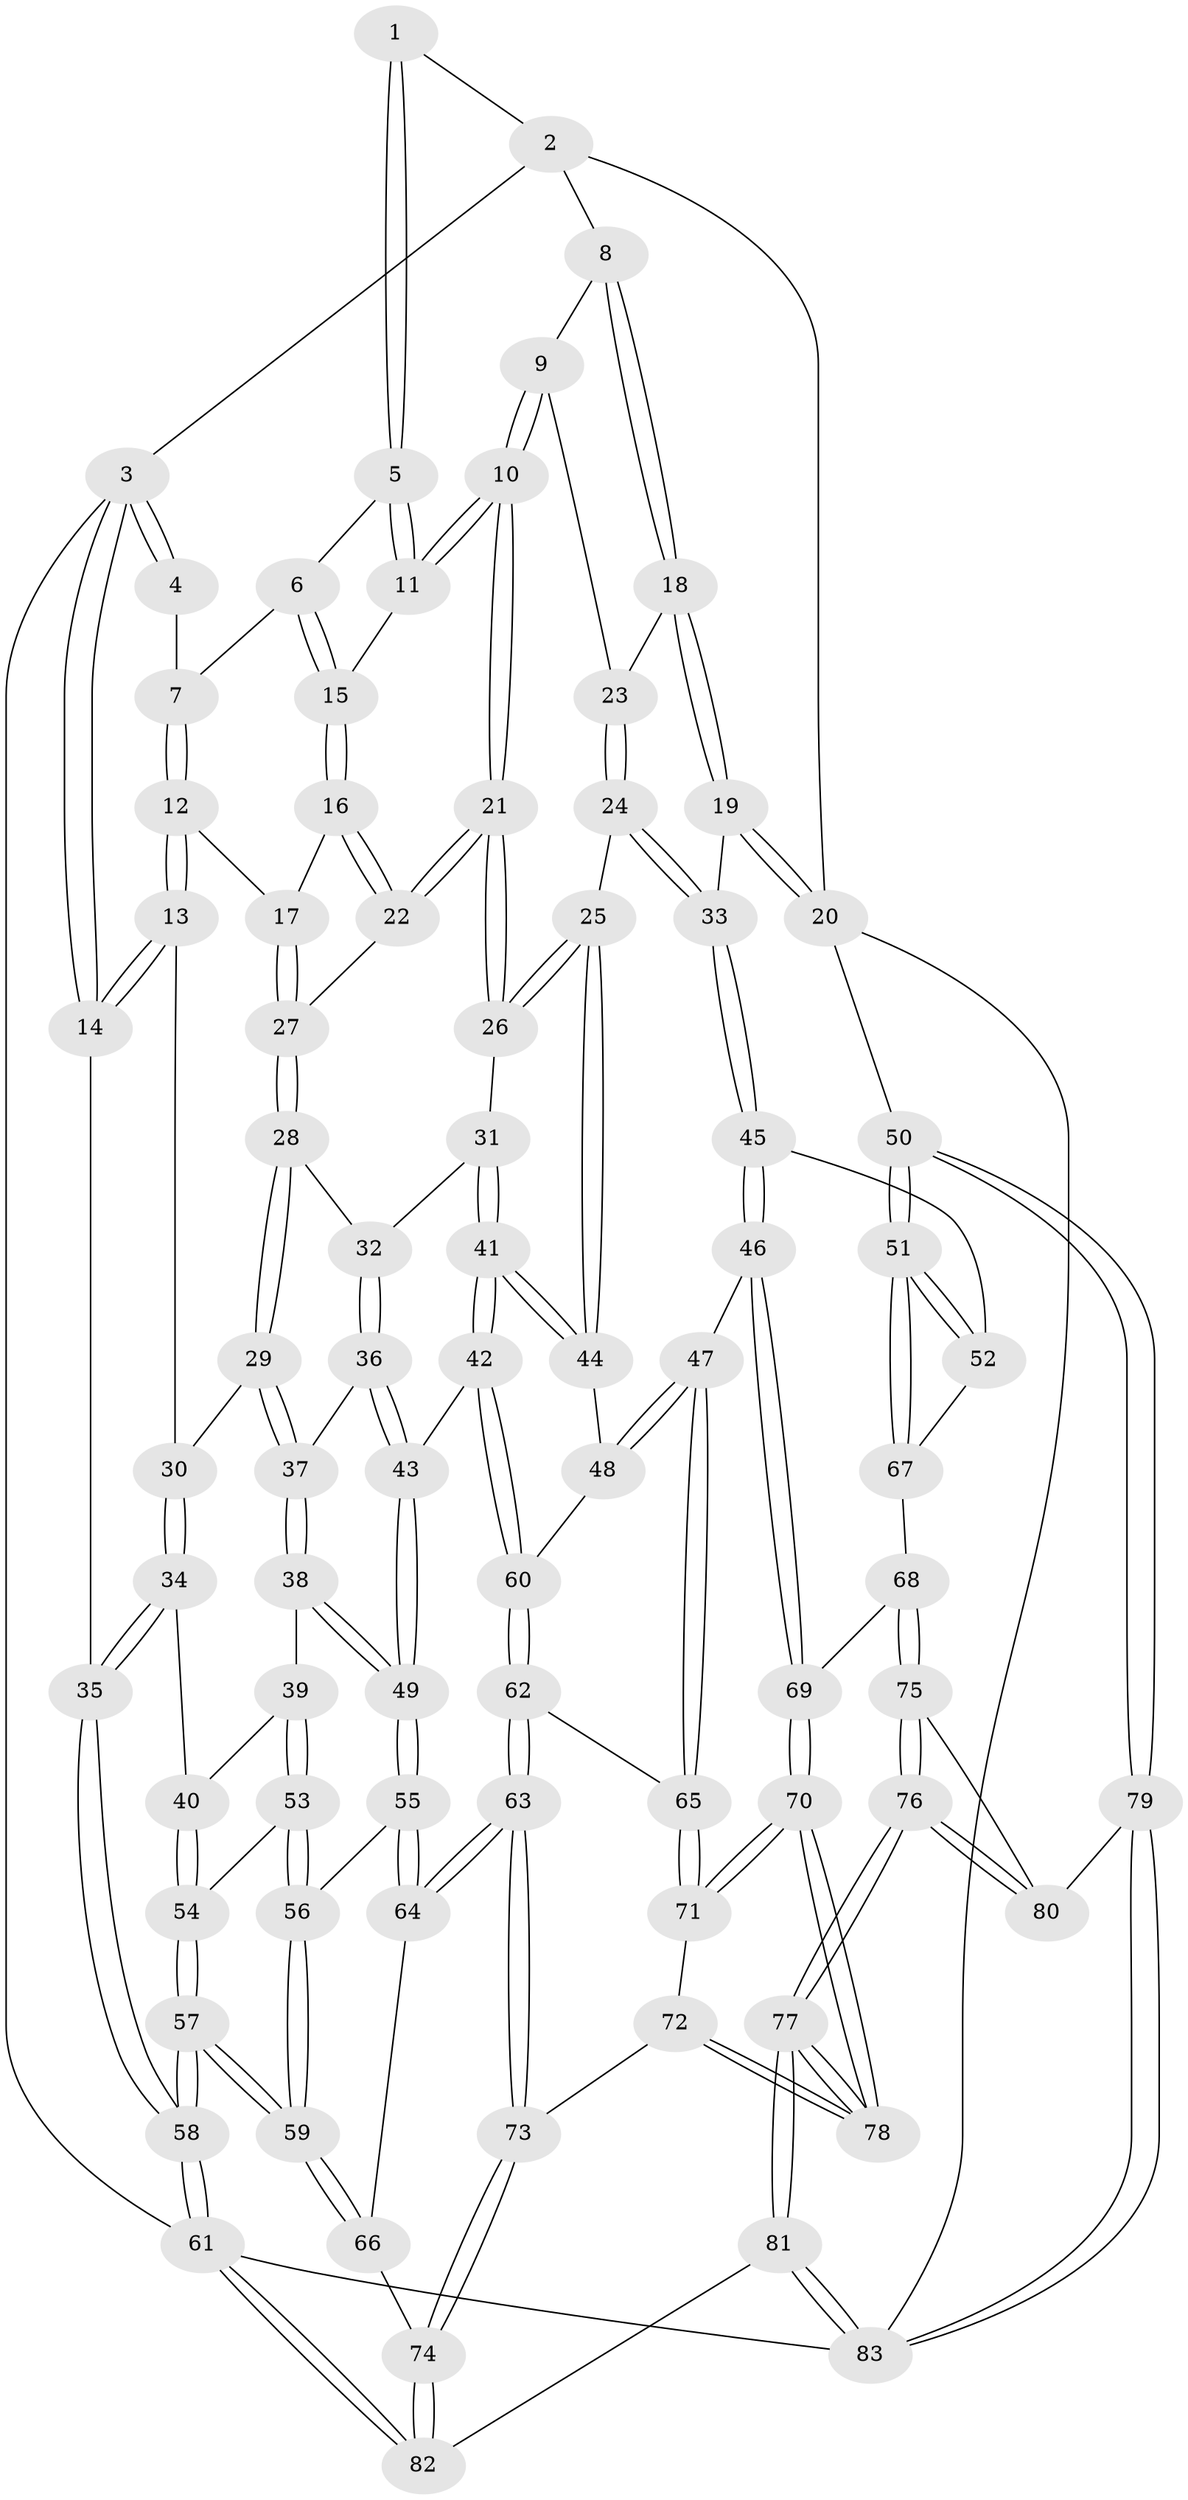 // Generated by graph-tools (version 1.1) at 2025/11/02/27/25 16:11:58]
// undirected, 83 vertices, 204 edges
graph export_dot {
graph [start="1"]
  node [color=gray90,style=filled];
  1 [pos="+0.3468432333374532+0"];
  2 [pos="+0.6977327563118099+0"];
  3 [pos="+0+0"];
  4 [pos="+0+0"];
  5 [pos="+0.35234079523730727+0.05213149969062958"];
  6 [pos="+0.10774030997160768+0.09406609005216716"];
  7 [pos="+0.0921139467924339+0.0944300020755631"];
  8 [pos="+0.6986657091606521+0.06420381021988299"];
  9 [pos="+0.5508928274928814+0.14833914516885688"];
  10 [pos="+0.4251576141596509+0.14973638204034218"];
  11 [pos="+0.3560214301793063+0.06182450868765883"];
  12 [pos="+0.004970431019368364+0.21867940420613297"];
  13 [pos="+0+0.23478240003057232"];
  14 [pos="+0+0.2731468205151721"];
  15 [pos="+0.19164756955201512+0.21887085916787413"];
  16 [pos="+0.19048538559275202+0.22047799769749912"];
  17 [pos="+0.017627634839858537+0.2236237278777594"];
  18 [pos="+0.9157221710743412+0.22743692054101838"];
  19 [pos="+1+0.2941290836248554"];
  20 [pos="+1+0.2874497213142238"];
  21 [pos="+0.4013305165960989+0.3267004503412617"];
  22 [pos="+0.21108842933680413+0.31371278977249223"];
  23 [pos="+0.6221440425760861+0.25099112527983797"];
  24 [pos="+0.6356209140187417+0.4101776797362783"];
  25 [pos="+0.5931270116325051+0.42759400813793835"];
  26 [pos="+0.4037030202694902+0.3349223242311434"];
  27 [pos="+0.16068518332025736+0.35789775141013314"];
  28 [pos="+0.15479212314028018+0.3863031760567002"];
  29 [pos="+0.14784005891288837+0.4033788877150958"];
  30 [pos="+0.11016353488643905+0.40853011390142174"];
  31 [pos="+0.38261759549936164+0.37967113313250483"];
  32 [pos="+0.3208341249679632+0.41185580245702896"];
  33 [pos="+0.8469791208288145+0.42277874515669356"];
  34 [pos="+0+0.49423182476210487"];
  35 [pos="+0+0.47580932374364804"];
  36 [pos="+0.224871911150538+0.48896717449158367"];
  37 [pos="+0.18105058678418873+0.48414468490088763"];
  38 [pos="+0.13019451490285022+0.5597020366730321"];
  39 [pos="+0.07671190863693797+0.5751936920419901"];
  40 [pos="+0+0.5459628641190203"];
  41 [pos="+0.38504306446931924+0.6004170470343374"];
  42 [pos="+0.3662324301506019+0.6309950531812965"];
  43 [pos="+0.35872549316565117+0.6319283571081217"];
  44 [pos="+0.5646449931047859+0.5316162648323354"];
  45 [pos="+0.7586672137462953+0.6902949135202754"];
  46 [pos="+0.728885634628866+0.7113715697127371"];
  47 [pos="+0.6844270605780445+0.7104055592657346"];
  48 [pos="+0.6202164429007555+0.6310012053168073"];
  49 [pos="+0.26343922907767536+0.681310660905959"];
  50 [pos="+1+0.7771640445012662"];
  51 [pos="+1+0.7765608754743254"];
  52 [pos="+0.8531177783768692+0.7147644841954687"];
  53 [pos="+0.08136796995779817+0.6360866575620129"];
  54 [pos="+0.018026752890191195+0.6892329639648712"];
  55 [pos="+0.24445629041970426+0.7091839597020695"];
  56 [pos="+0.10134088083118098+0.6858913209969114"];
  57 [pos="+0+1"];
  58 [pos="+0+1"];
  59 [pos="+0+0.9141875281944842"];
  60 [pos="+0.39217244368737125+0.6619266419337831"];
  61 [pos="+0+1"];
  62 [pos="+0.48051724111089145+0.7993684862569128"];
  63 [pos="+0.4271110019612209+0.8760422774595539"];
  64 [pos="+0.24230984294499505+0.7179165621809216"];
  65 [pos="+0.5535669375815989+0.7936946749811764"];
  66 [pos="+0.20111338424294078+0.8333106763460516"];
  67 [pos="+0.8797158925040808+0.8679074723701008"];
  68 [pos="+0.810679460847604+0.9004373556111891"];
  69 [pos="+0.7386806598314664+0.7496333940588279"];
  70 [pos="+0.6515235491370576+0.9865871624391797"];
  71 [pos="+0.625315481784999+0.9477976753907488"];
  72 [pos="+0.5154187984960903+0.9399357674593066"];
  73 [pos="+0.4112608807925539+0.9037481120222728"];
  74 [pos="+0.37311129830190953+0.9522026607805555"];
  75 [pos="+0.8104606116225069+0.9040200384225774"];
  76 [pos="+0.7523192713055457+1"];
  77 [pos="+0.727367252113777+1"];
  78 [pos="+0.6908733652872766+1"];
  79 [pos="+1+0.8210503289100515"];
  80 [pos="+0.9495223603408941+0.9350557737751212"];
  81 [pos="+0.7222096951341462+1"];
  82 [pos="+0.36402319721457516+1"];
  83 [pos="+1+1"];
  1 -- 2;
  1 -- 5;
  1 -- 5;
  2 -- 3;
  2 -- 8;
  2 -- 20;
  3 -- 4;
  3 -- 4;
  3 -- 14;
  3 -- 14;
  3 -- 61;
  4 -- 7;
  5 -- 6;
  5 -- 11;
  5 -- 11;
  6 -- 7;
  6 -- 15;
  6 -- 15;
  7 -- 12;
  7 -- 12;
  8 -- 9;
  8 -- 18;
  8 -- 18;
  9 -- 10;
  9 -- 10;
  9 -- 23;
  10 -- 11;
  10 -- 11;
  10 -- 21;
  10 -- 21;
  11 -- 15;
  12 -- 13;
  12 -- 13;
  12 -- 17;
  13 -- 14;
  13 -- 14;
  13 -- 30;
  14 -- 35;
  15 -- 16;
  15 -- 16;
  16 -- 17;
  16 -- 22;
  16 -- 22;
  17 -- 27;
  17 -- 27;
  18 -- 19;
  18 -- 19;
  18 -- 23;
  19 -- 20;
  19 -- 20;
  19 -- 33;
  20 -- 50;
  20 -- 83;
  21 -- 22;
  21 -- 22;
  21 -- 26;
  21 -- 26;
  22 -- 27;
  23 -- 24;
  23 -- 24;
  24 -- 25;
  24 -- 33;
  24 -- 33;
  25 -- 26;
  25 -- 26;
  25 -- 44;
  25 -- 44;
  26 -- 31;
  27 -- 28;
  27 -- 28;
  28 -- 29;
  28 -- 29;
  28 -- 32;
  29 -- 30;
  29 -- 37;
  29 -- 37;
  30 -- 34;
  30 -- 34;
  31 -- 32;
  31 -- 41;
  31 -- 41;
  32 -- 36;
  32 -- 36;
  33 -- 45;
  33 -- 45;
  34 -- 35;
  34 -- 35;
  34 -- 40;
  35 -- 58;
  35 -- 58;
  36 -- 37;
  36 -- 43;
  36 -- 43;
  37 -- 38;
  37 -- 38;
  38 -- 39;
  38 -- 49;
  38 -- 49;
  39 -- 40;
  39 -- 53;
  39 -- 53;
  40 -- 54;
  40 -- 54;
  41 -- 42;
  41 -- 42;
  41 -- 44;
  41 -- 44;
  42 -- 43;
  42 -- 60;
  42 -- 60;
  43 -- 49;
  43 -- 49;
  44 -- 48;
  45 -- 46;
  45 -- 46;
  45 -- 52;
  46 -- 47;
  46 -- 69;
  46 -- 69;
  47 -- 48;
  47 -- 48;
  47 -- 65;
  47 -- 65;
  48 -- 60;
  49 -- 55;
  49 -- 55;
  50 -- 51;
  50 -- 51;
  50 -- 79;
  50 -- 79;
  51 -- 52;
  51 -- 52;
  51 -- 67;
  51 -- 67;
  52 -- 67;
  53 -- 54;
  53 -- 56;
  53 -- 56;
  54 -- 57;
  54 -- 57;
  55 -- 56;
  55 -- 64;
  55 -- 64;
  56 -- 59;
  56 -- 59;
  57 -- 58;
  57 -- 58;
  57 -- 59;
  57 -- 59;
  58 -- 61;
  58 -- 61;
  59 -- 66;
  59 -- 66;
  60 -- 62;
  60 -- 62;
  61 -- 82;
  61 -- 82;
  61 -- 83;
  62 -- 63;
  62 -- 63;
  62 -- 65;
  63 -- 64;
  63 -- 64;
  63 -- 73;
  63 -- 73;
  64 -- 66;
  65 -- 71;
  65 -- 71;
  66 -- 74;
  67 -- 68;
  68 -- 69;
  68 -- 75;
  68 -- 75;
  69 -- 70;
  69 -- 70;
  70 -- 71;
  70 -- 71;
  70 -- 78;
  70 -- 78;
  71 -- 72;
  72 -- 73;
  72 -- 78;
  72 -- 78;
  73 -- 74;
  73 -- 74;
  74 -- 82;
  74 -- 82;
  75 -- 76;
  75 -- 76;
  75 -- 80;
  76 -- 77;
  76 -- 77;
  76 -- 80;
  76 -- 80;
  77 -- 78;
  77 -- 78;
  77 -- 81;
  77 -- 81;
  79 -- 80;
  79 -- 83;
  79 -- 83;
  81 -- 82;
  81 -- 83;
  81 -- 83;
}
